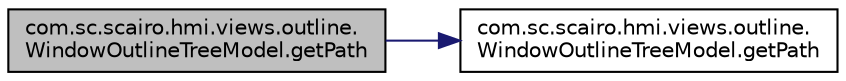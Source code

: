 digraph "com.sc.scairo.hmi.views.outline.WindowOutlineTreeModel.getPath"
{
 // LATEX_PDF_SIZE
  edge [fontname="Helvetica",fontsize="10",labelfontname="Helvetica",labelfontsize="10"];
  node [fontname="Helvetica",fontsize="10",shape=record];
  rankdir="LR";
  Node1 [label="com.sc.scairo.hmi.views.outline.\lWindowOutlineTreeModel.getPath",height=0.2,width=0.4,color="black", fillcolor="grey75", style="filled", fontcolor="black",tooltip=" "];
  Node1 -> Node2 [color="midnightblue",fontsize="10",style="solid",fontname="Helvetica"];
  Node2 [label="com.sc.scairo.hmi.views.outline.\lWindowOutlineTreeModel.getPath",height=0.2,width=0.4,color="black", fillcolor="white", style="filled",URL="$classcom_1_1sc_1_1scairo_1_1hmi_1_1views_1_1outline_1_1_window_outline_tree_model.html#aa5f9fb6f83419e9ba8323950d97baaf2",tooltip=" "];
}
